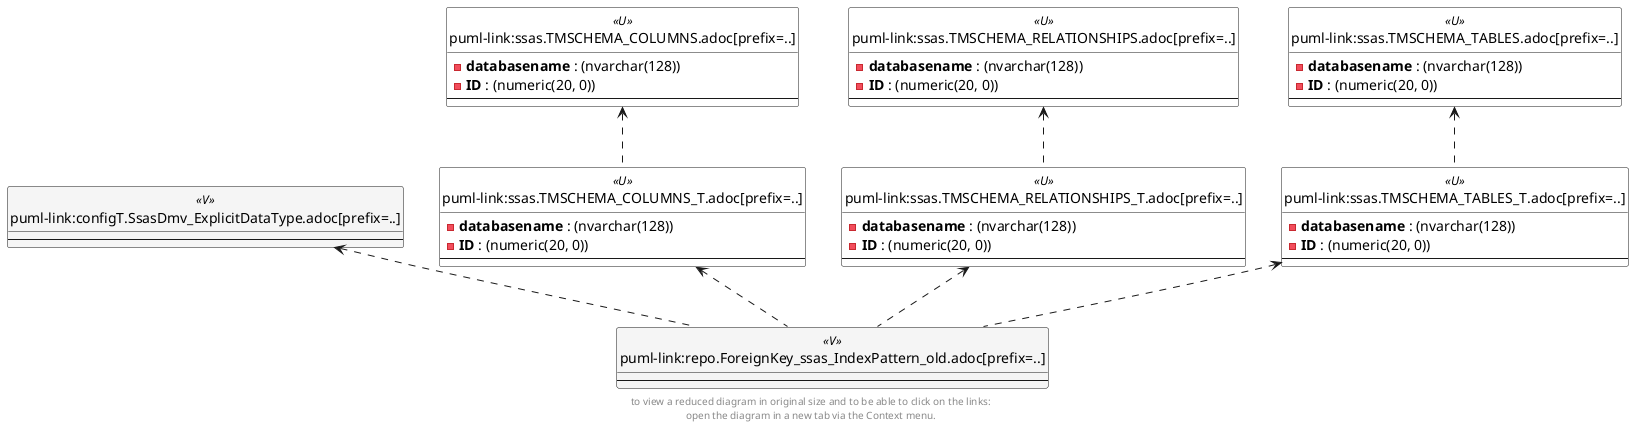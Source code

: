 @startuml
'Left to right direction
top to bottom direction
hide circle
'avoide "." issues:
set namespaceSeparator none


skinparam class {
  BackgroundColor White
  BackgroundColor<<FN>> Yellow
  BackgroundColor<<FS>> Yellow
  BackgroundColor<<FT>> LightGray
  BackgroundColor<<IF>> Yellow
  BackgroundColor<<IS>> Yellow
  BackgroundColor<<P>> Aqua
  BackgroundColor<<PC>> Aqua
  BackgroundColor<<SN>> Yellow
  BackgroundColor<<SO>> SlateBlue
  BackgroundColor<<TF>> LightGray
  BackgroundColor<<TR>> Tomato
  BackgroundColor<<U>> White
  BackgroundColor<<V>> WhiteSmoke
  BackgroundColor<<X>> Aqua
}


entity "puml-link:configT.SsasDmv_ExplicitDataType.adoc[prefix=..]" as configT.SsasDmv_ExplicitDataType << V >> {
  --
}

entity "puml-link:repo.ForeignKey_ssas_IndexPattern_old.adoc[prefix=..]" as repo.ForeignKey_ssas_IndexPattern_old << V >> {
  --
}

entity "puml-link:ssas.TMSCHEMA_COLUMNS.adoc[prefix=..]" as ssas.TMSCHEMA_COLUMNS << U >> {
  - **databasename** : (nvarchar(128))
  - **ID** : (numeric(20, 0))
  --
}

entity "puml-link:ssas.TMSCHEMA_COLUMNS_T.adoc[prefix=..]" as ssas.TMSCHEMA_COLUMNS_T << U >> {
  - **databasename** : (nvarchar(128))
  - **ID** : (numeric(20, 0))
  --
}

entity "puml-link:ssas.TMSCHEMA_RELATIONSHIPS.adoc[prefix=..]" as ssas.TMSCHEMA_RELATIONSHIPS << U >> {
  - **databasename** : (nvarchar(128))
  - **ID** : (numeric(20, 0))
  --
}

entity "puml-link:ssas.TMSCHEMA_RELATIONSHIPS_T.adoc[prefix=..]" as ssas.TMSCHEMA_RELATIONSHIPS_T << U >> {
  - **databasename** : (nvarchar(128))
  - **ID** : (numeric(20, 0))
  --
}

entity "puml-link:ssas.TMSCHEMA_TABLES.adoc[prefix=..]" as ssas.TMSCHEMA_TABLES << U >> {
  - **databasename** : (nvarchar(128))
  - **ID** : (numeric(20, 0))
  --
}

entity "puml-link:ssas.TMSCHEMA_TABLES_T.adoc[prefix=..]" as ssas.TMSCHEMA_TABLES_T << U >> {
  - **databasename** : (nvarchar(128))
  - **ID** : (numeric(20, 0))
  --
}

configT.SsasDmv_ExplicitDataType <.. repo.ForeignKey_ssas_IndexPattern_old
ssas.TMSCHEMA_COLUMNS <.. ssas.TMSCHEMA_COLUMNS_T
ssas.TMSCHEMA_COLUMNS_T <.. repo.ForeignKey_ssas_IndexPattern_old
ssas.TMSCHEMA_RELATIONSHIPS <.. ssas.TMSCHEMA_RELATIONSHIPS_T
ssas.TMSCHEMA_RELATIONSHIPS_T <.. repo.ForeignKey_ssas_IndexPattern_old
ssas.TMSCHEMA_TABLES <.. ssas.TMSCHEMA_TABLES_T
ssas.TMSCHEMA_TABLES_T <.. repo.ForeignKey_ssas_IndexPattern_old
footer
to view a reduced diagram in original size and to be able to click on the links:
open the diagram in a new tab via the Context menu.
end footer

@enduml

